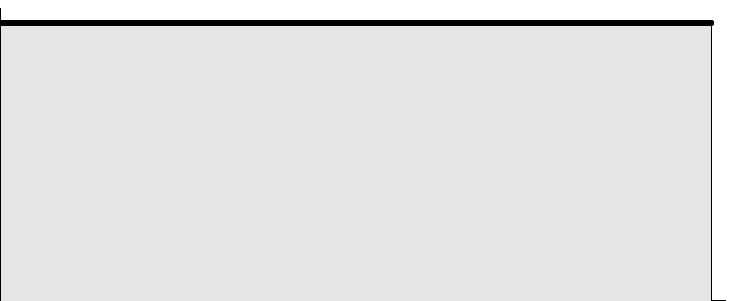 beginfig(1)
\verbatimtex
\documentclass{article}
\usepackage{times}
\usepackage{amsmath}
\usepackage{amssymb}
\usepackage{amsfonts}
\begin{document}
etex;
% phi_0,0

pickup pencircle scaled 0.5pt;
draw (-5,0)..(261,0);
draw (0,-5)..(0,105);

fill (0,0)--(0,100)--(256,100)--(256,0)--cycle withcolor (0.9,0.9,0.9);

pickup pencircle scaled 2pt;
draw (0,100)..(256,100);
pickup pencircle scaled 0.1pt;
draw (0,0)..(0,100);
draw (256,0)..(256,100);


endfig;

beginfig(2)
% phi_1,0

pickup pencircle scaled 0.5pt;
draw (-5,0)..(261,0);
draw (0,-5)..(0,105);

fill (0,0)--(0,100)--(128,100)--(128,0)--cycle withcolor (0.9,0.9,0.9);

pickup pencircle scaled 2pt;
draw (0,100)..(128,100);
draw (128,0)..(256,0);
pickup pencircle scaled 0.1pt;
draw (0,0)..(0,100);
draw (128,0)..(128,100);

endfig;

beginfig(3)
% phi_1,1

pickup pencircle scaled 0.5pt;
draw (-5,0)..(261,0);
draw (0,-5)..(0,105);

fill (256,0)--(256,100)--(128,100)--(128,0)--cycle withcolor (0.9,0.9,0.9);

pickup pencircle scaled 2pt;
draw (0,0)..(128,0);
draw (128,100)..(256,100);
pickup pencircle scaled 0.1pt;
draw (128,0)..(128,100);
draw (256,0)..(256,100);

endfig;

beginfig(4)
% psi_1,0

pickup pencircle scaled 0.5pt;
draw (-5,0)..(261,0);
draw (0,-5)..(0,105);

fill (0,0)--(0,100)--(64,100)--(64,0)--cycle withcolor (0.9,0.9,0.9);

pickup pencircle scaled 2pt;
draw (0,100)..(64,100);
draw (64,0)..(256,0);
pickup pencircle scaled 0.1pt;
draw (0,0)..(0,100);
draw (64,0)..(64,100);

endfig;

beginfig(5)

pickup pencircle scaled 0.5pt;
draw (-5,0)..(261,0);
draw (0,-5)..(0,105);

fill (64,0)--(64,100)--(128,100)--(128,0)--cycle withcolor (0.9,0.9,0.9);

pickup pencircle scaled 2pt;
draw (0,0)..(64,0);
draw (64,100)..(128,100);
draw (128,0)..(256,0);
pickup pencircle scaled 0.1pt;
draw (64,0)..(64,100);
draw (128,0)..(128,100);

endfig;

beginfig(6)

pickup pencircle scaled 0.5pt;
draw (-5,0)..(261,0);
draw (0,-5)..(0,105);

fill (128,0)--(128,100)--(192,100)--(192,0)--cycle withcolor (0.9,0.9,0.9);

pickup pencircle scaled 2pt;
draw (0,0)..(128,0);
draw (128,100)..(192,100);
draw (192,0)..(256,0);
pickup pencircle scaled 0.1pt;
draw (128,0)..(128,100);
draw (192,0)..(192,100);

endfig;

beginfig(7)

pickup pencircle scaled 0.5pt;
draw (-5,0)..(261,0);
draw (0,-5)..(0,105);

fill (192,0)--(192,100)--(256,100)--(256,0)--cycle withcolor (0.9,0.9,0.9);

pickup pencircle scaled 2pt;
draw (0,0)..(192,0);
draw (192,100)..(256,100);
pickup pencircle scaled 0.1pt;
draw (192,0)..(192,100);
draw (256,0)..(256,100);

endfig;

beginfig(8)
% psi_1,0

pickup pencircle scaled 0.5pt;
draw (-5,0)..(261,0);
draw (0,-105)..(0,105);

fill (0,0)--(0,100)--(128,100)--(128,0)--cycle withcolor (0.9,0.9,0.9);
fill (256,0)--(256,-100)--(128,-100)--(128,0)--cycle withcolor (0.9,0.9,0.9);

pickup pencircle scaled 2pt;
draw (0,100)..(128,100);
draw (128,-100)..(256,-100);
pickup pencircle scaled 0.1pt;
draw (0,0)..(0,100);
draw (128,100)..(128,-100);
draw (256,0)..(256,-100);

endfig;

beginfig(9)
% psi_2,0
pickup pencircle scaled 0.5pt;
draw (-5,0)..(261,0);
draw (0,-150)..(0,150);
fill (0,0)--(0,141.42)--(64,141.42)--(64,0)--cycle withcolor (0.9,0.9,0.9);
fill (128,0)--(128,-141.42)--(64,-141.42)--(64,0)--cycle withcolor (0.9,0.9,0.9);
pickup pencircle scaled 2pt;
draw (0,141.42)..(64,141.42);
draw (64,-141.42)..(128,-141.42);
draw (128,0)..(256,0);
pickup pencircle scaled 0.1pt
draw (0,0)..(0,141.42);
draw (64,141.42)..(64,-141.42);
draw (128,-141.42)..(128,0);
endfig;

beginfig(10)
% psi_2,1
pickup pencircle scaled 0.5pt;
draw (-5,0)..(261,0);
draw (0,-150)..(0,150);
fill (128,0)--(128,141.42)--(192,141.42)--(192,0)--cycle withcolor(0.9,0.9,0.9);
fill (256,0)--(256,-141.42)--(192,-141.42)--(192,0)--cycle withcolor(0.9,0.9,0.9);
pickup pencircle scaled 2pt;
draw (0,0)..(128,0);
draw (128,141.42)..(192,141.42);
draw (192,-141.42)..(256,-141.42);
pickup pencircle scaled 0.1pt
draw (128,0)..(128,141.42);
draw (192,141.42)..(192,-141.42);
draw (256,-141.42)..(256,0);
endfig;

beginfig(11)
pickup pencircle scaled 0.5pt;
draw (-5,0)..(261,0);
draw (0,-205)..(0,205);
fill (0,0)--(0,200)--(32,200)--(32,0)--cycle withcolor(0.9,0.9,0.9);
fill (64,0)--(64,-200)--(32,-200)--(32,0)--cycle withcolor(0.9,0.9,0.9);
pickup pencircle scaled 2pt;
draw (0,200)..(32,200);
draw (32,-200)..(64,-200);
draw (64,0)..(256,0);
pickup pencircle scaled 0.1pt
draw (0,0)..(0,200);
draw (32,200)..(32,-200);
draw (64,-200)..(64,0);
endfig;

beginfig(12)
pickup pencircle scaled 0.5pt;
draw (-5,0)..(261,0);
draw (0,-205)..(0,205);
fill (64,0)--(64,200)--(96,200)--(96,0)--cycle withcolor(0.9,0.9,0.9);
fill (128,0)--(128,-200)--(96,-200)--(96,0)--cycle withcolor(0.9,0.9,0.9);
pickup pencircle scaled 2pt;
draw (0,0)..(64,0);
draw (64,200)..(96,200);
draw (96,-200)..(128,-200);
draw (128,0)..(256,0);
pickup pencircle scaled 0.1pt
draw (64,0)..(64,200);
draw (96,200)..(96,-200);
draw (128,-200)..(128,0);
endfig;

beginfig(13)
pickup pencircle scaled 0.5pt;
draw (-5,0)..(261,0);
draw (0,-205)..(0,205);
fill (128,0)--(128,200)--(160,200)--(160,0)--cycle withcolor(0.9,0.9,0.9);
fill (192,0)--(192,-200)--(160,-200)--(160,0)--cycle withcolor(0.9,0.9,0.9);
pickup pencircle scaled 2pt;
draw (0,0)..(128,0);
draw (128,200)..(160,200);
draw (160,-200)..(192,-200);
draw (192,0)..(256,0);
pickup pencircle scaled 0.1pt
draw (128,0)..(128,200);
draw (160,200)..(160,-200);
draw (192,-200)..(192,0);
endfig;

beginfig(14)
pickup pencircle scaled 0.5pt;
draw (-5,0)..(261,0);
draw (0,-205)..(0,205);
fill (192,0)--(192,200)--(224,200)--(224,0)--cycle withcolor(0.9,0.9,0.9);
fill (256,0)--(256,-200)--(224,-200)--(224,0)--cycle withcolor(0.9,0.9,0.9);
pickup pencircle scaled 2pt;
draw (0,0)..(192,0);
draw (192,200)..(224,200);
draw (224,-200)..(256,-200);
pickup pencircle scaled 0.1pt
draw (192,0)..(192,200);
draw (224,200)..(224,-200);
draw (256,-200)..(256,0);
endfig;

end
